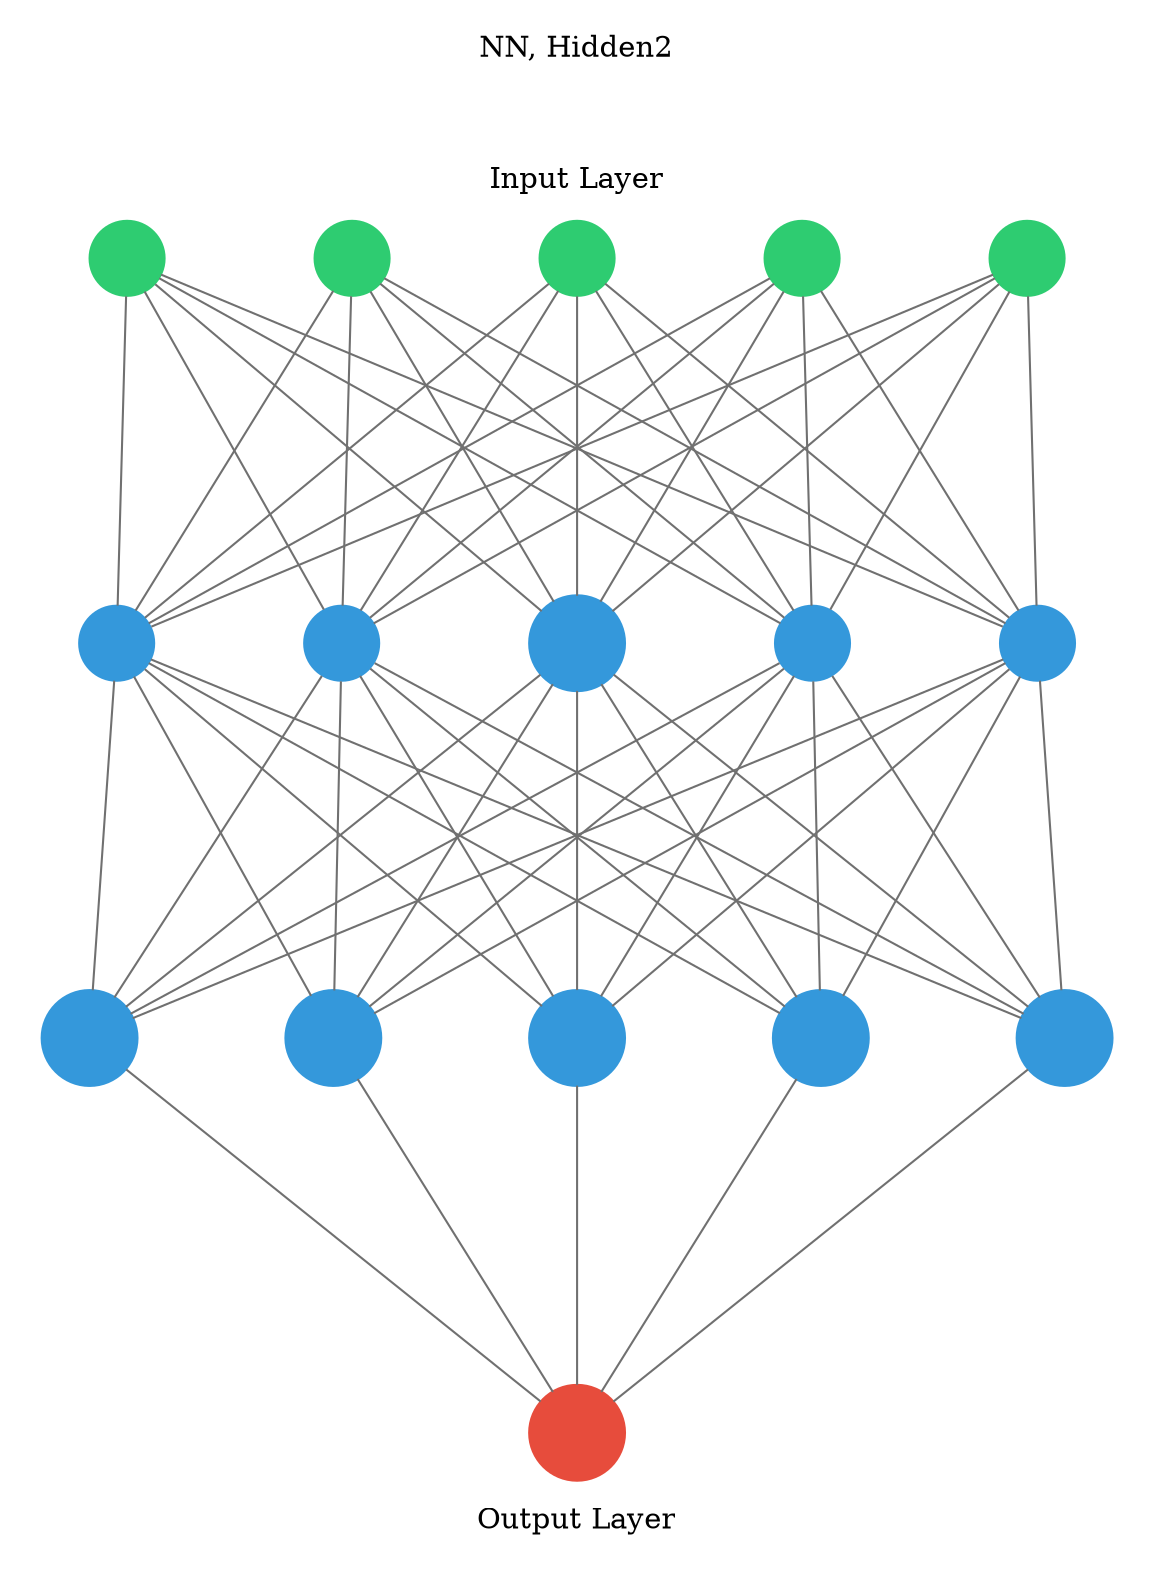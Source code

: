 digraph g {
	graph [nodesep=1 ranksep=2 splines=false]
	edge [arrowhead=none color="#707070"]
	subgraph cluster_input {
		node [color="#2ecc71" fontcolor="#2ecc71" shape=circle style=filled]
		color=white
		1
		label="NN, Hidden2



Input Layer"
		rank=same
		2
		label="NN, Hidden2



Input Layer"
		rank=same
		3
		label="NN, Hidden2



Input Layer"
		rank=same
		4
		label="NN, Hidden2



Input Layer"
		rank=same
		5
		label="NN, Hidden2



Input Layer"
		rank=same
	}
	1 -> 6
	2 -> 6
	3 -> 6
	4 -> 6
	5 -> 6
	1 -> 7
	2 -> 7
	3 -> 7
	4 -> 7
	5 -> 7
	1 -> 8
	2 -> 8
	3 -> 8
	4 -> 8
	5 -> 8
	1 -> 9
	2 -> 9
	3 -> 9
	4 -> 9
	5 -> 9
	1 -> 10
	2 -> 10
	3 -> 10
	4 -> 10
	5 -> 10
	subgraph cluster_1 {
		color=white
		rank=same
		label="" labeljust=right labelloc=b
		6 [color="#3498db" fontcolor="#3498db" shape=circle style=filled]
		7 [color="#3498db" fontcolor="#3498db" shape=circle style=filled]
		8 [color="#3498db" fontcolor="#3498db" shape=circle style=filled]
		9 [color="#3498db" fontcolor="#3498db" shape=circle style=filled]
		10 [color="#3498db" fontcolor="#3498db" shape=circle style=filled]
	}
	6 -> 11
	7 -> 11
	8 -> 11
	9 -> 11
	10 -> 11
	6 -> 12
	7 -> 12
	8 -> 12
	9 -> 12
	10 -> 12
	6 -> 13
	7 -> 13
	8 -> 13
	9 -> 13
	10 -> 13
	6 -> 14
	7 -> 14
	8 -> 14
	9 -> 14
	10 -> 14
	6 -> 15
	7 -> 15
	8 -> 15
	9 -> 15
	10 -> 15
	subgraph cluster_2 {
		color=white
		rank=same
		label="" labeljust=right labelloc=b
		11 [color="#3498db" fontcolor="#3498db" shape=circle style=filled]
		12 [color="#3498db" fontcolor="#3498db" shape=circle style=filled]
		13 [color="#3498db" fontcolor="#3498db" shape=circle style=filled]
		14 [color="#3498db" fontcolor="#3498db" shape=circle style=filled]
		15 [color="#3498db" fontcolor="#3498db" shape=circle style=filled]
	}
	11 -> 16
	12 -> 16
	13 -> 16
	14 -> 16
	15 -> 16
	subgraph cluster_output {
		node [color="#2ecc71" fontcolor="#2ecc71" shape=circle style=filled]
		color=white
		rank=same
		labeljust=1
		16 [color="#e74c3c" fontcolor="#e74c3c" shape=circle style=filled]
		label="Output Layer" labelloc=bottom
	}
	arrowShape=none
}
